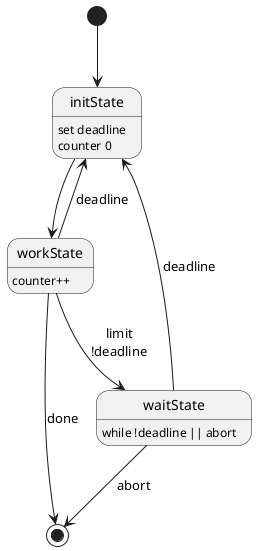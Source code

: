 @startuml

[*] --> initState
initState: set deadline
initState: counter 0

initState --> workState
workState --> waitState: limit\n!deadline
workState --> initState: deadline
workState: counter++
workState --> [*]:done

waitState: while !deadline || abort
waitState --> [*]: abort
waitState --> initState: deadline

@enduml
